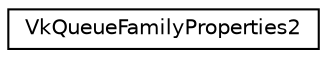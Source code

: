 digraph "Graphical Class Hierarchy"
{
 // LATEX_PDF_SIZE
  edge [fontname="Helvetica",fontsize="10",labelfontname="Helvetica",labelfontsize="10"];
  node [fontname="Helvetica",fontsize="10",shape=record];
  rankdir="LR";
  Node0 [label="VkQueueFamilyProperties2",height=0.2,width=0.4,color="black", fillcolor="white", style="filled",URL="$structVkQueueFamilyProperties2.html",tooltip=" "];
}
